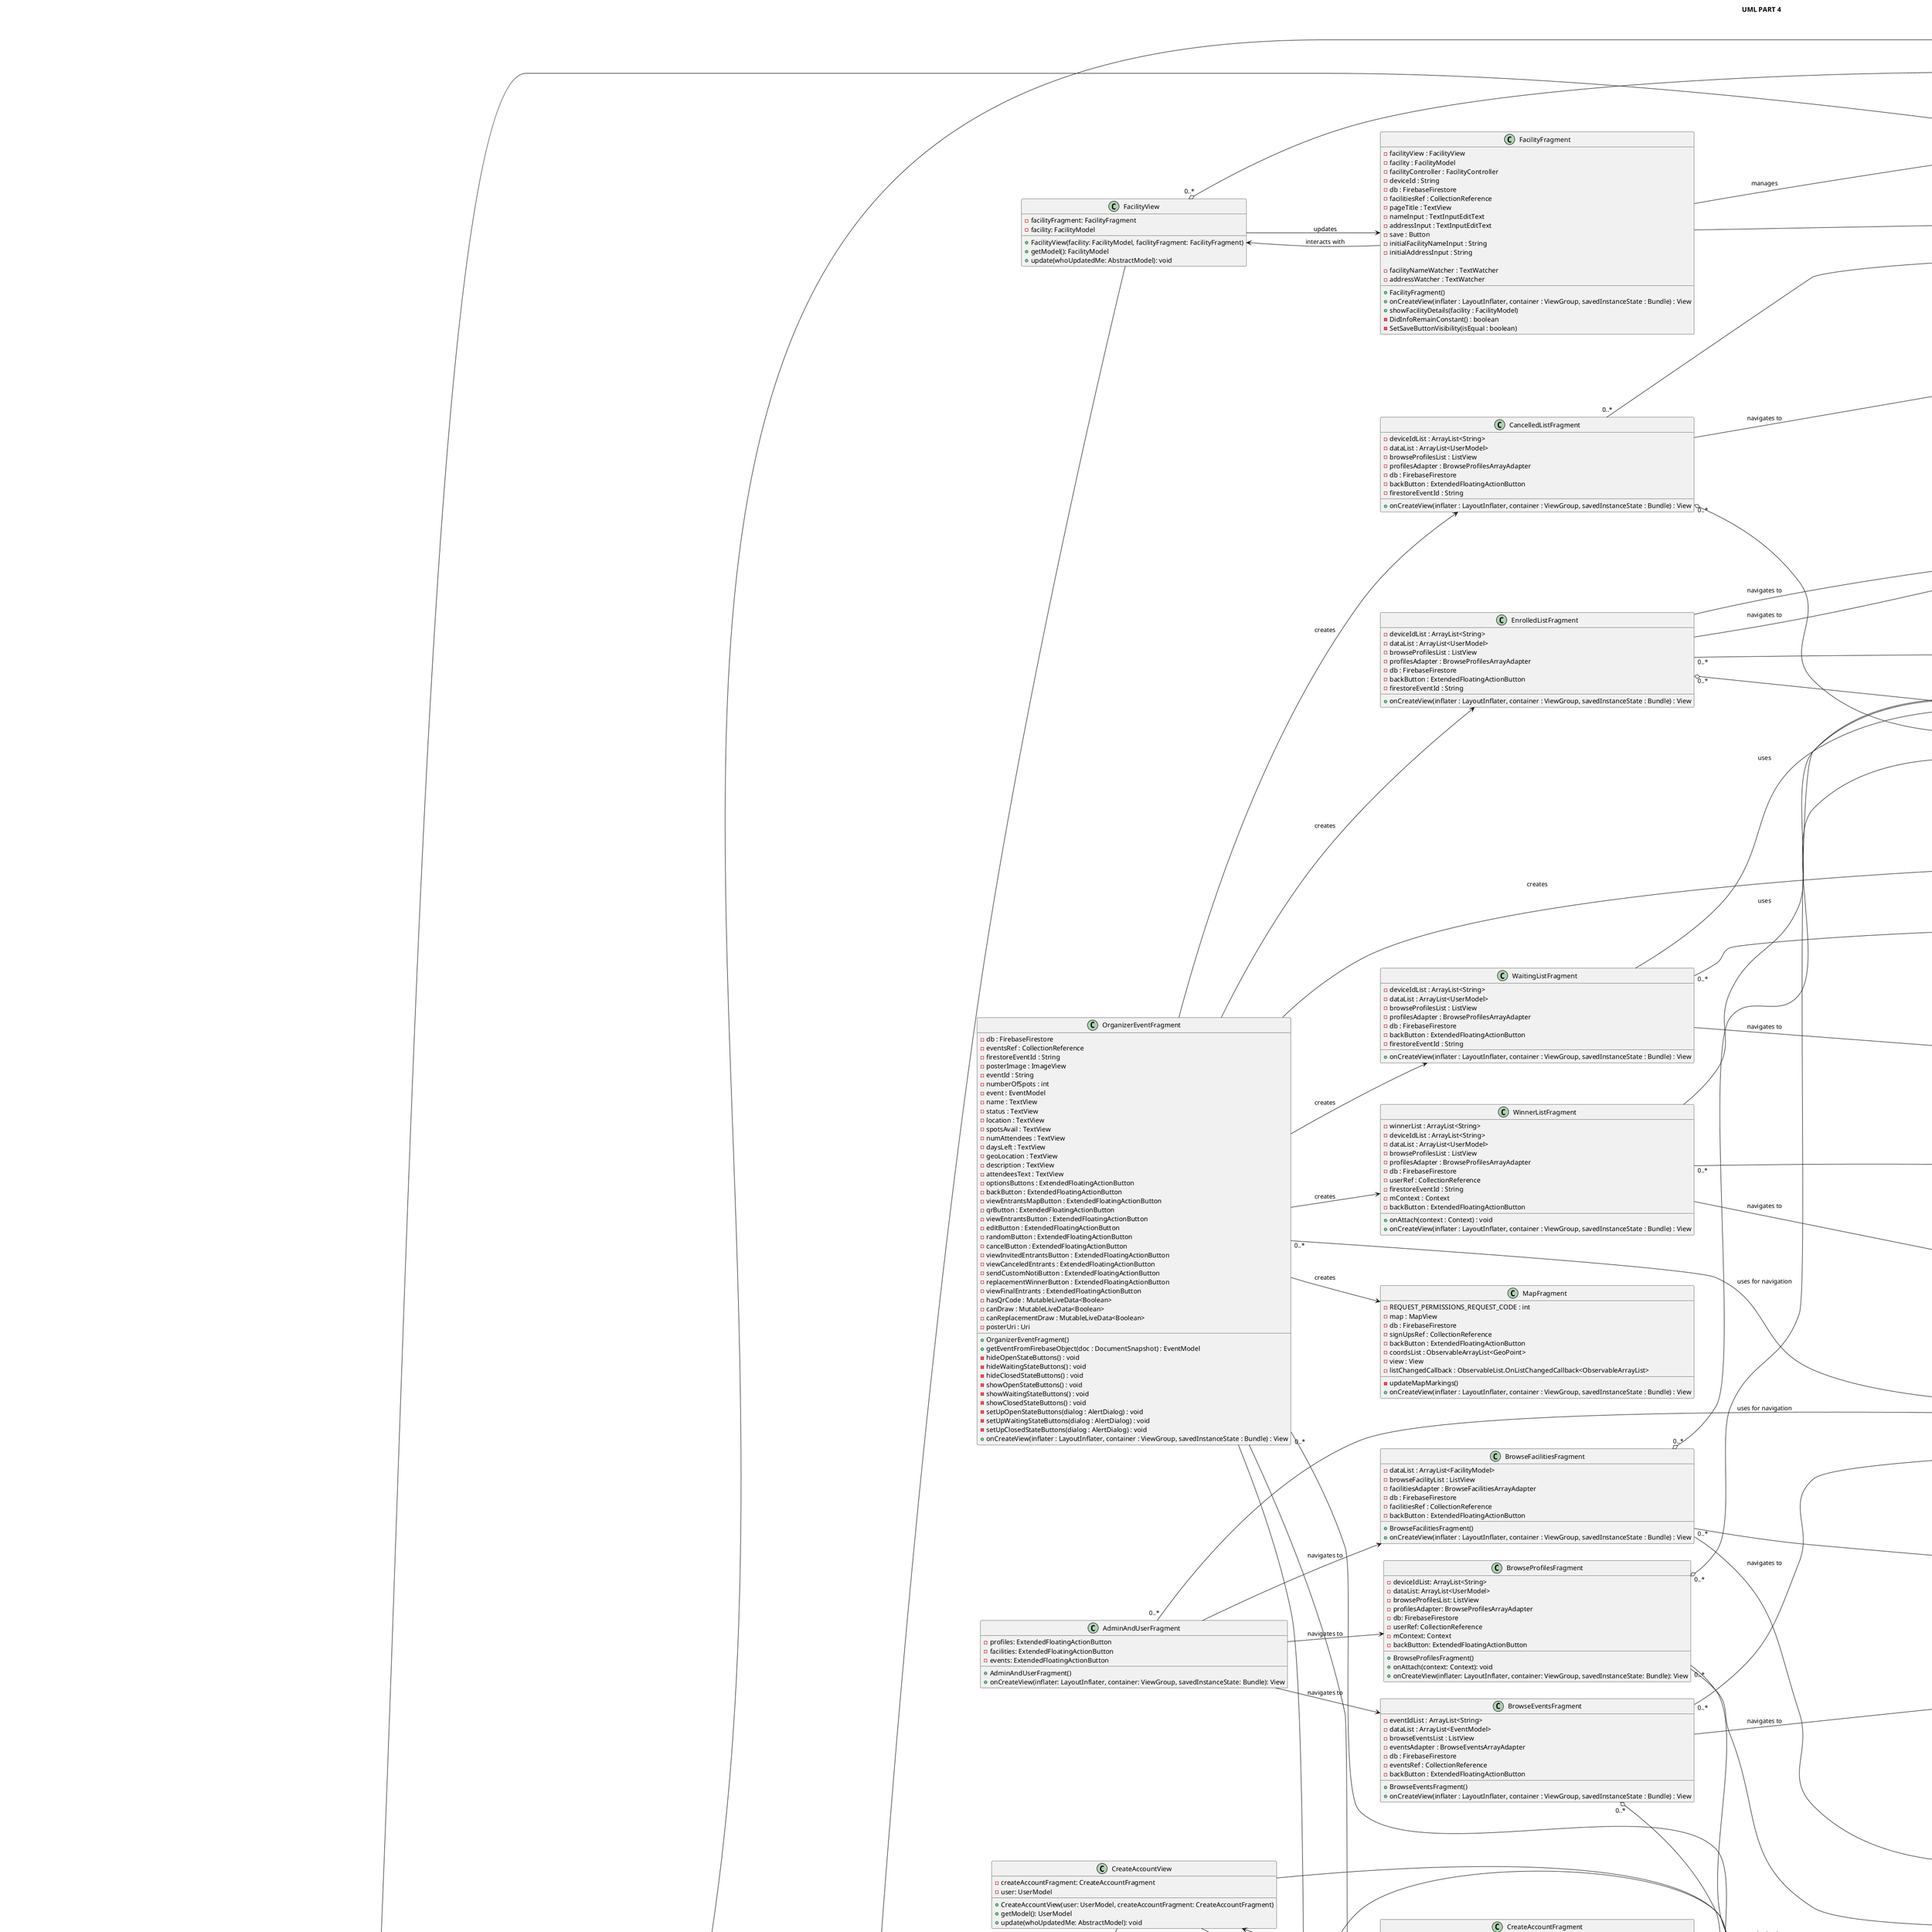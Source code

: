 @startuml lotto
allowmixing
Title UML PART 4
left to right direction

abstract class AbstractView {
    - model: AbstractModel
    + startObserving(model: AbstractModel)
    + closeView()
    + update(whoUpdatedMe: AbstractModel)
    + getModel(): AbstractModel
}
abstract class AbstractController {
    - model: AbstractModel
    + AbstractController(model: AbstractModel)
    + getModel(): AbstractModel
}
abstract class AbstractModel {
    - views: Set<AbstractView>
    + addView(view: AbstractView)
    + removeView(view: AbstractView)
    + notifyViews()
}
AbstractModel "1" o-- "0..*" AbstractView : maintains observers
AbstractController "0..*" o-- "1" AbstractModel : manages
AbstractView "0..*" o-- "1" AbstractModel : observes

class EventModel extends AbstractModel {
  - title: String
  - organizerId: String
  - description: String
  - numberOfSpots: int
  - numberOfMaxEntrants: int
  - startDate: Date
  - endDate: Date
  - posterImage: String
  - geo: boolean
  - qrCode: String
  - state: EventState
  - db: FirebaseFirestore
  - savedToFirestore: boolean
  - eventId: String

  + EventModel()
  + EventModel(db: FirebaseFirestore)
  + EventModel(title: String, description: String, numberOfSpots: int, startDate: Date, endDate: Date, geo: boolean, state: EventState, db: FirebaseFirestore)
  + EventModel(title: String, description: String, numberOfSpots: int, numberOfMaxEntrants: int, startDate: Date, endDate: Date, geo: boolean, state: EventState, db: FirebaseFirestore)
  + EventModel(title: String, description: String, numberOfSpots: int, numberOfMaxEntrants: int, startDate: Date, endDate: Date, posterImage: String, geo: boolean, qrCodeUrl: String, state: EventState, db: FirebaseFirestore)
  + getEventId(): String
  + setDb(db: FirebaseFirestore): void
  - clear(): void
  + saveEventToFirestore(onSuccess: OnSuccessListener<String>): void
  + removeEventFromFirestore(): void
  + setEventId(eventId: String): void
  + updateFirestore(field: String, value: Object): void
  + getTitle(): String
  + setTitle(title: String): void
  + getOrganizerId(): String
  + getLocation(callback: Consumer<String>): void
  + setState(state: EventState): void
  + getState(): EventState
  + setOrganizerId(organizerId: String): void
  + getDescription(): String
  + setDescription(description: String): void
  + getNumberOfSpots(): int
  + setNumberOfSpots(numberOfSpots: int): void
  + getNumberOfMaxEntrants(): int
  + setNumberOfMaxEntrants(numberOfMaxEntrants: int): void
  + getStartDate(): Date
  + setStartDate(startDate: Date): void
  + getEndDate(): Date
  + setEndDate(endDate: Date): void
  + getPosterImage(): String
  + setPosterImage(posterImage: String): void
  + getGeo(): boolean
  + setGeo(geo: boolean): void
  + getQrCode(): String
  + setQrCode(qrCode: String): void
  + getWaitingList(): ArrayList<String>
  - getCurrentNumberOfWinners(callback: Consumer<Integer>): void
  + doDraw(): void
  + doReplacementDraw(): void
  - generateQrCode(): void
}

class HomePageModel extends AbstractModel {
  - myEvents: ArrayList<EventModel>
  - db: FirebaseFirestore

  + HomePageModel()
  + fetchEventsByOrganizerId(callback: EventFetchCallback, db: FirebaseFirestore): void
  + getEventFromFirebaseObject(doc: DocumentSnapshot): EventModel
  + getMyEvents(callback: MyEventsCallback): void
}

folder "HomePageModel" as H {
  interface H.EventFetchCallback {
    + onCallback(events: List<DocumentSnapshot>): void
  }

  interface H.MyEventsCallback {
    + onEventsFetched(events: ArrayList<EventModel>): void
  }
}
HomePageModel +-- H

class FacilityModel {
  - facilityName: String
  - address: String
  - deviceId: String

  + FacilityModel(deviceId: String)
  + FacilityModel(deviceId: String, facilityName: String, address: String)
  + getFacilityName(): String
  + setFacilityName(facilityName: String): void
  + getAddress(): String
  + setAddress(address: String): void
  + getDeviceId(): String
}

class QrCodeModel {
  - bitmap: Bitmap

  + generateForEvent(data: String): Bitmap
  + generateHash(input: String): String
}

class UserModel extends AbstractModel {
  - name: String
  - email: String
  - phone: String
  - entrant: boolean
  - organizer: boolean
  - admin: boolean
  - deviceId: String
  - profileImage: String
  - db: FirebaseFirestore
  - savedToFirestore: boolean

  + UserModel()
  + UserModel(context: Context, db: FirebaseFirestore)
  + UserModel(context: Context, name: String, email: String, phone: String, db: FirebaseFirestore)
  + saveUserToFirestore(): void
  + updateFirestore(field: String, value: Object): void
  + getName(): String
  + setName(name: String): void
  + getEmail(): String
  + setEmail(email: String): void
  + getPhone(): String
  + setPhone(phone: String): void
  + setEntrant(bool: Boolean): void
  + getEntrant(): Boolean
  + setOrganizer(bool: Boolean): void
  + getOrganizer(): Boolean
  + setAdmin(bool: Boolean): void
  + getAdmin(): Boolean
  + getDeviceId(): String
  + getSavedToFirestore(): boolean
  + setSavedToFirestore(): void
  + getInitials(): String
  + getProfileImage(): String
  + setProfileImage(profileImage: String): void
}

class EventController extends AbstractController{
  + EventController(event: EventModel)
  + getModel(): EventModel
  + updateTitle(title: String): void
  + updateDescription(description: String): void
  + updateNumberOfSpots(spots: int): void
  + updateNumberOfMaxEntrants(maxEntrants: int): void
  + updateStartDate(startDate: Date): void
  + updateEndDate(endDate: Date): void
  + updateGeo(geo: boolean): void
  + updatePoster(posterUri: String): void
  + updateQrCode(qrCodeHash: String): void
  + saveEventToFirestore(onSuccess: OnSuccessListener<String>): void
}

class EventsController extends AbstractController {
  + EventsController(events: HomePageModel)
  + getModel(): HomePageModel
  + getMyEvents(events: HomePageModel.MyEventsCallback): void
  + addEvent(): void
  + editEvent(event: EventModel): void
}

class AccountUserController extends AbstractController {
  + AccountUserController(user: UserModel)
  + getModel(): UserModel
  + updateName(name: String): void
  + updateEmail(email: String): void
  + updatePhone(phone: String): void
  + updateImage(image: String): void
  + getSavedToFirebase(): boolean
  + saveToFirestore(name: String, email: String, phone: String, image: String): void
}

class FacilityController extends AbstractController {
  - db: FirebaseFirestore
  - facilitiesRef: CollectionReference

  + FacilityController(facility: FacilityModel, db: FirebaseFirestore)
  + getModel(): FacilityModel
  + updateFacilityName(name: String): void
  + updateAddress(address: String): void
  + saveToFirestore(): void
}

class EventState {
  <<enumeration>>
  + OPEN
  + WAITING
  + CLOSED
}

class FirestoreHelper {
  - instance: FirestoreHelper
  - db: FirebaseFirestore
  - eventsRef: CollectionReference
  - usersRef: CollectionReference
  - facilitiesRef: CollectionReference
  - signUpRef: CollectionReference
  - storageRef: FirebaseStorage
  - currWaitlistSize: MutableLiveData<Integer>
  - currWinnersSize: MutableLiveData<Integer>
  - currEnrolledSize: MutableLiveData<Integer>
  - currNotSelectedSize: MutableLiveData<Integer>
  - context: Context
  - waitingForWaitList: boolean
  - waitlistEventId: String
  - spinlock: boolean

  + getInstance(): FirestoreHelper
  + init(context: Context): void
  + deleteFacility(facilityId: String): void
  + getCurrWaitlistSize(): MutableLiveData<Integer>
  + getCurrWinnersSize(): MutableLiveData<Integer>
  + getCurrEnrolledSize(): MutableLiveData<Integer>
  + getCurrNotSelectedSize(): MutableLiveData<Integer>
  + deleteEventsFromFacility(facilityOwner: String): void
  + deletePosterFromEvent(posterString: String): void
  + markSignupsAsDeleted(eventId: String): void
  + getWaitlistSize(eventId: String): void
  + getWinnersSize(eventId: String): void
  + getEnrolledSize(eventId: String): void
  + getNotSelectedSize(eventId: String): void
}

class MainActivity {
  - bottomNavigationView: BottomNavigationView
  - whichMenuToShow: MutableLiveData<Integer>
  - userRef: DocumentReference
  - newEventSeen: Boolean
  - fusedLocationClient: FusedLocationProviderClient
  - locationRequest: LocationRequest
  - deviceId: String

  + getUserLocation(context: Context): void
  + onCreate(savedInstanceState: Bundle): void
  + onNavigationItemSelected(item: MenuItem): boolean
  + onRequestPermissionsResult(requestCode: int, permissions: String[], grantResults: int[]): void
  - checkAndRequestNotificationPermission(): void
  - sendNotifications(): void
  - removeMenuItems(): void
  - handleDeeplink(): void
  - createMenuByUserType(): void
}

class MyApp {
  - user: UserModel
  - instance: MyApp
  - currentActivity: WeakReference<FragmentActivity>

  + getInstance(): MyApp
  + onCreate(): void
  + getUserModel(): UserModel
  + setUserModel(user: UserModel): void
  + setCurrentActivity(activity: FragmentActivity): void
  + replaceFragment(fragment: Fragment): void
  + addFragmentToStack(fragment: Fragment): void
  + popFragment(): void
}

class NotificationHelper {
  + sendNotification(context: Context, textTitle: CharSequence, textContent: String, eventId: String): void
  + sendCancelledNotification(context: Context, textTitle: CharSequence, textContent: String): void
}

class HomeTab {
  - adapter: ViewPagerAdapter
  - viewPager: ViewPager2
  - tabLayout: TabLayout

  + onCreateView(inflater: LayoutInflater, container: ViewGroup, savedInstanceState: Bundle): View
  + onDestroyView(): void
}

class LocationManagerSingleton {
  - instance: LocationManagerSingleton
  - context: Context
  - locationTrackingEnabled: boolean
  - geoPoint: GeoPoint

  + getInstance(): LocationManagerSingleton
  + init(context: Context): void
  + setLocationTrackingEnabled(enabled: boolean): void
  + isLocationTrackingEnabled(): boolean
  + getContext(): Context
  + getGeoPoint(): GeoPoint
  + setGeoPoint(geoPoint: GeoPoint): void
}

class ViewPagerAdapter {
  + ViewPagerAdapter(fragmentActivity: HomeTab)
  + createFragment(position: int): Fragment
  + getItemCount(): int
  + getItemId(position: int): long
  + containsItem(itemId: long): boolean
}

class FirebaseStorageHelper {
  // Methods
  + uploadProfileImageToFirebaseStorage(imageUri: Uri, fileName: String, currentImageUriString: AtomicReference<String>, imageAbleToBeDeleted: MutableLiveData<Boolean>): void
  + uploadPosterImageToFirebaseStorage(imageUri: Uri, fileName: String, currentImageUriString: AtomicReference<String>, imageAbleToBeDeleted: MutableLiveData<Boolean>): void
}

class CreateAccountView extends AbstractView {
  - createAccountFragment: CreateAccountFragment
  - user: UserModel

  + CreateAccountView(user: UserModel, createAccountFragment: CreateAccountFragment)
  + getModel(): UserModel
  + update(whoUpdatedMe: AbstractModel): void
}

class EventView extends AbstractView {
  - eventFragment: EventFragment

  + EventView(event: EventModel, fragment: EventFragment)
  + getModel(): EventModel
  + update(whoUpdatedMe: AbstractModel): void
}

class AccountView extends AbstractView {
  - accountFragment: AccountFragment
  - user: UserModel

  + AccountView(user: UserModel, accountFragment: AccountFragment)
  + getModel(): UserModel
  + update(whoUpdatedMe: AbstractModel): void
}

class FacilityView extends AbstractView {
  - facilityFragment: FacilityFragment
  - facility: FacilityModel

  + FacilityView(facility: FacilityModel, facilityFragment: FacilityFragment)
  + getModel(): FacilityModel
  + update(whoUpdatedMe: AbstractModel): void
}

class BrowseEventsArrayAdapter {
  - posterUri: Uri
  - lifecycleOwner: LifecycleOwner

  + BrowseEventsArrayAdapter(context: Context, events: ArrayList<EventModel>, lifecycleOwner: LifecycleOwner)
  + getView(position: int, convertView: View, parent: ViewGroup): View
}

class BrowseProfilesArrayAdapter {
  - profileUri: Uri

  + BrowseProfilesArrayAdapter(context: Context, users: ArrayList<UserModel>)
  + getView(position: int, convertView: View, parent: ViewGroup): View
}

class BrowseFacilitiesArrayAdapter {
  + BrowseFacilitiesArrayAdapter(context: Context, facilities: ArrayList<FacilityModel>)
  + getView(position: int, convertView: View, parent: ViewGroup): View
}

class AdminAndUserFragment {
  - profiles: ExtendedFloatingActionButton
  - facilities: ExtendedFloatingActionButton
  - events: ExtendedFloatingActionButton

  + AdminAndUserFragment()
  + onCreateView(inflater: LayoutInflater, container: ViewGroup, savedInstanceState: Bundle): View
}

class AdminProfileFragment {
  - db: FirebaseFirestore
  - usersRef: CollectionReference
  - imagePlaceholder: TextView
  - linearLayout: LinearLayout
  - profileImage: ImageView
  - profileUri: Uri
  - nameText: String
  - imageAbleToBeDeleted: MutableLiveData<Boolean>
  - name: TextView
  - email: TextView
  - phone: TextView
  - roles: TextView
  - removeImage: Button
  - removeUser: Button
  - backButton: ExtendedFloatingActionButton

  + AdminProfileFragment()
  + onCreateView(inflater: LayoutInflater, container: ViewGroup, savedInstanceState: Bundle): View
}

class AdminEventFragment {
  - db : FirebaseFirestore
  - eventsRef : CollectionReference
  - firestoreEventId : String
  - posterImage : ImageView
  - name : TextView
  - status : TextView
  - location : TextView
  - spotsAvail : TextView
  - numAttendees : TextView
  - dates : TextView
  - geoLocation : TextView
  - description : TextView
  - deleteImageButton : Button
  - deleteQRButton : Button
  - deleteEventButton : Button
  - backButton : ExtendedFloatingActionButton
  - posterUri : Uri
  - imageAbleToBeDeleted : MutableLiveData<Boolean>
  - qrCodeAbleToBeDeleted : MutableLiveData<Boolean>

  + AdminEventFragment()
  + onCreateView(inflater : LayoutInflater, container : ViewGroup, savedInstanceState : Bundle) : View
}

class AdminFacilityFragment {
  - db : FirebaseFirestore
  - facilitiesRef : CollectionReference
  - eventsRef : CollectionReference
  - userDeviceId : String

  + AdminFacilityFragment()
  + onCreateView(inflater : LayoutInflater, container : ViewGroup, savedInstanceState : Bundle) : View
}

class BrowseEventsFragment {
  - eventIdList : ArrayList<String>
  - dataList : ArrayList<EventModel>
  - browseEventsList : ListView
  - eventsAdapter : BrowseEventsArrayAdapter
  - db : FirebaseFirestore
  - eventsRef : CollectionReference
  - backButton : ExtendedFloatingActionButton

  + BrowseEventsFragment()
  + onCreateView(inflater : LayoutInflater, container : ViewGroup, savedInstanceState : Bundle) : View
}

class BrowseProfilesFragment {
  - deviceIdList: ArrayList<String>
  - dataList: ArrayList<UserModel>
  - browseProfilesList: ListView
  - profilesAdapter: BrowseProfilesArrayAdapter
  - db: FirebaseFirestore
  - userRef: CollectionReference
  - mContext: Context
  - backButton: ExtendedFloatingActionButton

  + BrowseProfilesFragment()
  + onAttach(context: Context): void
  + onCreateView(inflater: LayoutInflater, container: ViewGroup, savedInstanceState: Bundle): View
}

class BrowseFacilitiesFragment {
  - dataList : ArrayList<FacilityModel>
  - browseFacilityList : ListView
  - facilitiesAdapter : BrowseFacilitiesArrayAdapter
  - db : FirebaseFirestore
  - facilitiesRef : CollectionReference
  - backButton : ExtendedFloatingActionButton

  + BrowseFacilitiesFragment()
  + onCreateView(inflater : LayoutInflater, container : ViewGroup, savedInstanceState : Bundle) : View
}

class CancelledListFragment {
  - deviceIdList : ArrayList<String>
  - dataList : ArrayList<UserModel>
  - browseProfilesList : ListView
  - profilesAdapter : BrowseProfilesArrayAdapter
  - db : FirebaseFirestore
  - backButton : ExtendedFloatingActionButton
  - firestoreEventId : String

  + onCreateView(inflater : LayoutInflater, container : ViewGroup, savedInstanceState : Bundle) : View
}

class CancelledListProfileFragment {
  - db : FirebaseFirestore
  - usersRef : CollectionReference
  - imagePlaceholder : TextView
  - linearLayout : LinearLayout
  - profileImage : ImageView
  - profileUri : Uri
  - nameText : String
  - name : TextView
  - email : TextView
  - phone : TextView
  - roles : TextView
  - backButton : ExtendedFloatingActionButton
  - userDeviceId : String
  - firestoreEventId : String

  + CancelledListProfileFragment()
  + onCreateView(inflater : LayoutInflater, container : ViewGroup, savedInstanceState : Bundle) : View
}

class EnrolledListFragment {
  - deviceIdList : ArrayList<String>
  - dataList : ArrayList<UserModel>
  - browseProfilesList : ListView
  - profilesAdapter : BrowseProfilesArrayAdapter
  - db : FirebaseFirestore
  - backButton : ExtendedFloatingActionButton
  - firestoreEventId : String

  + onCreateView(inflater : LayoutInflater, container : ViewGroup, savedInstanceState : Bundle) : View
}

class EnrolledListProfileFragment {
  - db : FirebaseFirestore
  - usersRef : CollectionReference
  - imagePlaceholder : TextView
  - linearLayout : LinearLayout
  - profileImage : ImageView
  - profileUri : Uri
  - nameText : String
  - name : TextView
  - email : TextView
  - phone : TextView
  - roles : TextView
  - backButton : ExtendedFloatingActionButton
  - userDeviceId : String
  - firestoreEventId : String

  + EnrolledListProfileFragment()
  + onCreateView(inflater : LayoutInflater, container : ViewGroup, savedInstanceState : Bundle) : View
}

class EventFragment {
  - eventController : EventController
  - event : EventModel
  - mContext : Context
  - titleInputLayout : TextInputLayout
  - descriptionInputLayout : TextInputLayout
  - lotteryStartDateFieldLayout : TextInputLayout
  - lotteryEndDateFieldLayout : TextInputLayout
  - spotsInputLayout : TextInputLayout
  - maxEntrantsInputLayout : TextInputLayout
  - titleEditText : TextInputEditText
  - descriptionEditText : TextInputEditText
  - lotteryStartDateFieldText : TextInputEditText
  - lotteryEndDateFieldText : TextInputEditText
  - spotsEditText : TextInputEditText
  - maxEntrantsEditText : TextInputEditText
  - initialTitle : String
  - initialDescription : String
  - initialStartDate : String
  - initialEndDate : String
  - initialAttendees : String
  - initialMaxEntrants : String
  - geoCheck : CheckBox
  - cancelButton : ExtendedFloatingActionButton
  - saveButton : ExtendedFloatingActionButton
  - startDate : AtomicReference<Date>
  - endDate : AtomicReference<Date>
  - isAddingFirstTime : boolean
  - posterImage : ImageView
  - defaultImage : ImageView
  - currentImageUri : Uri
  - currentImageUriString : AtomicReference<String>
  - posterLoadedInFirestore : MutableLiveData<Boolean>
  - saveButtonShow : MutableLiveData<Boolean>
  - PICK_IMAGE_REQUEST : static final int = 1
  - hasSetImage : boolean

  + EventFragment()
  + EventFragment(event : EventModel)
  + showEventDetails(event : EventModel) : void
  + setInitialValues() : void
  + onAttach(context : Context) : void
  + onCreateView(inflater : LayoutInflater, container : ViewGroup, savedInstanceState : Bundle) : View
  + onActivityResult(requestCode : int, resultCode : int, data : Intent) : void
  - getPosterFromFirebase() : void
  - showDatePickerDialog(dateToPick : EditText, dateReference : AtomicReference<Date>, startdate : Date) : void
  - timePicker(dateToPick : EditText, dateReference : AtomicReference<Date>, year : int, month : int, day : int) : void
  - DidInfoRemainConstant() : boolean
  - SetSaveButtonVisibility(isEqual : boolean) : void
}

class HomeFragment {
  - eventsController : EventsController
  - addButton : ExtendedFloatingActionButton
  - eventAdapter : BrowseEventsArrayAdapter
  - events : HomePageModel

  + HomeFragment()
  + onCreateView(inflater : LayoutInflater, container : ViewGroup, savedInstanceState : Bundle) : View
}

class JoinedEventsFragment {
  - eventAdapter : BrowseEventsArrayAdapter

  + JoinedEventsFragment()
  + onCreateView(inflater : LayoutInflater, container : ViewGroup, savedInstanceState : Bundle) : View
}

class JoinEventFragment {
  - db : FirebaseFirestore
  - eventsRef : CollectionReference
  - firestoreEventId : String
  - posterImage : ImageView
  - name : TextView
  - status : TextView
  - location : TextView
  - spotsAvail : TextView
  - numAttendees : TextView
  - dates : TextView
  - geoLocation : TextView
  - description : TextView
  - joinButton : Button
  - unjoinButton : Button
  - backButton : ExtendedFloatingActionButton
  - posterUri : Uri
  - imageAbleToBeDeleted : MutableLiveData<Boolean>
  - qrCodeAbleToBeDeleted : MutableLiveData<Boolean>
  - startDate : Date
  - endDate : Date
  - curNum : int
  - geoRequired : boolean
  - deviceId : String
  - isWinnerMode : boolean

  + JoinEventFragment()
  + onCreateView(inflater : LayoutInflater, container : ViewGroup, savedInstanceState : Bundle) : View
}

class CustomNotificationFragment {
    - Spinner statusDropdown
    - EditText titleInput
    - EditText descriptionInput
    - FirebaseFirestore db
    --
    + CustomNotificationFragment()
    + onCreateView(LayoutInflater inflater, ViewGroup container, Bundle savedInstanceState) : View
    - getCollectionForStatus(String status, String title, String message, String eventId)
    - sendNotificationsToCollection(String collectionName, String title, String message, String eventId)
}

class OrganizerEventFragment {
  - db : FirebaseFirestore
  - eventsRef : CollectionReference
  - firestoreEventId : String
  - posterImage : ImageView
  - eventId : String
  - numberOfSpots : int
  - event : EventModel
  - name : TextView
  - status : TextView
  - location : TextView
  - spotsAvail : TextView
  - numAttendees : TextView
  - daysLeft : TextView
  - geoLocation : TextView
  - description : TextView
  - attendeesText : TextView
  - optionsButtons : ExtendedFloatingActionButton
  - backButton : ExtendedFloatingActionButton
  - viewEntrantsMapButton : ExtendedFloatingActionButton
  - qrButton : ExtendedFloatingActionButton
  - viewEntrantsButton : ExtendedFloatingActionButton
  - editButton : ExtendedFloatingActionButton
  - randomButton : ExtendedFloatingActionButton
  - cancelButton : ExtendedFloatingActionButton
  - viewInvitedEntrantsButton : ExtendedFloatingActionButton
  - viewCanceledEntrants : ExtendedFloatingActionButton
  - sendCustomNotiButton : ExtendedFloatingActionButton
  - replacementWinnerButton : ExtendedFloatingActionButton
  - viewFinalEntrants : ExtendedFloatingActionButton
  - hasQrCode : MutableLiveData<Boolean>
  - canDraw : MutableLiveData<Boolean>
  - canReplacementDraw : MutableLiveData<Boolean>
  - posterUri : Uri

  + OrganizerEventFragment()
  + getEventFromFirebaseObject(doc : DocumentSnapshot) : EventModel
  - hideOpenStateButtons() : void
  - hideWaitingStateButtons() : void
  - hideClosedStateButtons() : void
  - showOpenStateButtons() : void
  - showWaitingStateButtons() : void
  - showClosedStateButtons() : void
  - setUpOpenStateButtons(dialog : AlertDialog) : void
  - setUpWaitingStateButtons(dialog : AlertDialog) : void
  - setUpClosedStateButtons(dialog : AlertDialog) : void
  + onCreateView(inflater : LayoutInflater, container : ViewGroup, savedInstanceState : Bundle) : View
}

class WaitingListFragment {
  - deviceIdList : ArrayList<String>
  - dataList : ArrayList<UserModel>
  - browseProfilesList : ListView
  - profilesAdapter : BrowseProfilesArrayAdapter
  - db : FirebaseFirestore
  - backButton : ExtendedFloatingActionButton
  - firestoreEventId : String

  + onCreateView(inflater : LayoutInflater, container : ViewGroup, savedInstanceState : Bundle) : View
}

class WaitingListProfileFragment {
  - db : FirebaseFirestore
  - usersRef : CollectionReference
  - imagePlaceholder : TextView
  - linearLayout : LinearLayout
  - profileImage : ImageView
  - profileUri : Uri
  - nameText : String
  - name : TextView
  - email : TextView
  - phone : TextView
  - roles : TextView
  - removeUser : Button
  - backButton : ExtendedFloatingActionButton
  - userDeviceId : String
  - firestoreEventId : String

  + WaitingListProfileFragment()
  + onCreateView(inflater : LayoutInflater, container : ViewGroup, savedInstanceState : Bundle) : View
}

class WinnerListFragment {
  - winnerList : ArrayList<String>
  - deviceIdList : ArrayList<String>
  - dataList : ArrayList<UserModel>
  - browseProfilesList : ListView
  - profilesAdapter : BrowseProfilesArrayAdapter
  - db : FirebaseFirestore
  - userRef : CollectionReference
  - firestoreEventId : String
  - mContext : Context
  - backButton : ExtendedFloatingActionButton

  + onAttach(context : Context) : void
  + onCreateView(inflater : LayoutInflater, container : ViewGroup, savedInstanceState : Bundle) : View
}

class WinnerListProfileFragment {
  - db : FirebaseFirestore
  - winnersRef : CollectionReference
  - imagePlaceholder : TextView
  - linearLayout : LinearLayout
  - profileImage : ImageView
  - profileUri : Uri
  - nameText : String
  - name : TextView
  - email : TextView
  - phone : TextView
  - roles : TextView
  - removeUser : Button
  - backButton : ExtendedFloatingActionButton

  + WinnerListProfileFragment()
  + onCreateView(inflater : LayoutInflater, container : ViewGroup, savedInstanceState : Bundle) : View
}

class AccountFragment {
  - accountView : AccountView
  - userController : AccountUserController
  - db : FirebaseFirestore
  - user : UserModel
  - nameInputLayout : TextInputLayout
  - emailInputLayout : TextInputLayout
  - phoneInputLayout : TextInputLayout
  - nameEditText : TextInputEditText
  - emailEditText : TextInputEditText
  - phoneEditText : TextInputEditText
  - saveButton : ExtendedFloatingActionButton
  - deleteImageButton : ExtendedFloatingActionButton
  - initialNameInput : String
  - initialEmailInput : String
  - initialPhoneInput : String
  - imagePlaceholder : TextView
  - PICK_IMAGE_REQUEST : int {static}
  - linearLayout : LinearLayout
  - hasSetImage : boolean
  - profileImage : ImageView
  - currentImageUri : Uri
  - currentImageUriString : AtomicReference<String>
  - imageAbleToBeDeleted : MutableLiveData<Boolean>
  - mContext : Context

  + AccountFragment()
  + onAttach(context : Context)
  + onCreateView(inflater : LayoutInflater, container : ViewGroup, savedInstanceState : Bundle) : View
  - checkUserInFirestore()
  + showUserDetails(user : UserModel)
  - DidInfoRemainConstant() : boolean
  + SetSaveButtonVisibility(isEqual : boolean)
  + onActivityResult(requestCode : int, resultCode : int, data : Intent)
}

class CameraFragment {
  - TAG : String {static final}
  - REQUEST_CODE_PERMISSIONS : int {static final}
  - REQUIRED_PERMISSIONS : String[] {static final}

  - previewView : PreviewView

  + CameraFragment()
  + onCreateView(inflater : LayoutInflater, container : ViewGroup, savedInstanceState : Bundle) : View
  - allPermissionsGranted() : boolean
  + onRequestPermissionsResult(requestCode : int, permissions : String[], grantResults : int[])
  - startCamera()
}

class CreateAccountFragment {
  - PICK_IMAGE_REQUEST : int {static final}

  - accountView : CreateAccountView
  - userController : AccountUserController
  - db : FirebaseFirestore
  - user : UserModel
  - nameInputLayout : TextInputLayout
  - emailInputLayout : TextInputLayout
  - phoneInputLayout : TextInputLayout
  - nameEditText : TextInputEditText
  - emailEditText : TextInputEditText
  - phoneEditText : TextInputEditText
  - saveButton : ExtendedFloatingActionButton
  - deleteImageButton : ExtendedFloatingActionButton
  - initialNameInput : String
  - initialEmailInput : String
  - initialPhoneInput : String
  - imagePlaceholder : TextView
  - linearLayout : LinearLayout
  - profileImage : ImageView
  - currentImageUri : Uri
  - currentImageUriString : AtomicReference<String>
  - imageAbleToBeDeleted : MutableLiveData<Boolean>
  - hasSetImage : boolean
  - mContext : Context

  + CreateAccountFragment()
  + onAttach(context : Context)
  + onCreateView(inflater : LayoutInflater, container : ViewGroup, savedInstanceState : Bundle) : View
  - checkUserInFirestore()
  + showUserDetails(user : UserModel)
  - DidInfoRemainConstant() : boolean
  - SetSaveButtonVisibility(isEqual : boolean)
  - nameWatcher : TextWatcher
  - emailWatcher : TextWatcher
  - phoneWatcher : TextWatcher
  + onActivityResult(requestCode : int, resultCode : int, data : Intent)
}

class FacilityFragment {
  - facilityView : FacilityView
  - facility : FacilityModel
  - facilityController : FacilityController
  - deviceId : String
  - db : FirebaseFirestore
  - facilitiesRef : CollectionReference
  - pageTitle : TextView
  - nameInput : TextInputEditText
  - addressInput : TextInputEditText
  - save : Button
  - initialFacilityNameInput : String
  - initialAddressInput : String

  + FacilityFragment()
  + onCreateView(inflater : LayoutInflater, container : ViewGroup, savedInstanceState : Bundle) : View
  + showFacilityDetails(facility : FacilityModel)
  - DidInfoRemainConstant() : boolean
  - SetSaveButtonVisibility(isEqual : boolean)
  - facilityNameWatcher : TextWatcher
  - addressWatcher : TextWatcher
}

class MapFragment {
  - REQUEST_PERMISSIONS_REQUEST_CODE : int
  - map : MapView
  - db : FirebaseFirestore
  - signUpsRef : CollectionReference
  - backButton : ExtendedFloatingActionButton
  - coordsList : ObservableArrayList<GeoPoint>
  - view : View
  - listChangedCallback : ObservableList.OnListChangedCallback<ObservableArrayList>

  - updateMapMarkings()
  + onCreateView(inflater : LayoutInflater, container : ViewGroup, savedInstanceState : Bundle) : View
}

class QrFragment {
  + newInstance(bitmap : Bitmap) : QrFragment
  + onCreateView(inflater : LayoutInflater, container : ViewGroup, savedInstanceState : Bundle) : View
}

EventModel "1" o-- "1" QrCodeModel
EventFragment --> QrCodeModel : uses
OrganizerEventFragment --> QrCodeModel : uses
HomePageModel o-- EventModel
FacilityModel --> UserModel : "1 managed by 1"cl
EventController "0..*" o-- "1" EventModel
EventsController "0..*" o-- "1" HomePageModel
AccountUserController "0..*" o-- "1" UserModel
FacilityController "0..*" o-- "1" FacilityModel
EventModel "0..*" o-- "1" EventState
MainActivity "1" --> "1" LocationManagerSingleton : uses
MainActivity --> NotificationHelper : uses
MainActivity --> MyApp : uses
HomeTab --> ViewPagerAdapter : uses
ViewPagerAdapter --> HomeFragment : creates
ViewPagerAdapter --> JoinedEventsFragment : creates
FirebaseStorageHelper --> FirestoreHelper : uses
NotificationHelper --> MainActivity : sends
MyApp --> UserModel : manages
CreateAccountView --> UserModel : observes
CreateAccountView --> CreateAccountFragment : updates
EventView "0..*" o-o "1" EventModel
EventView --> EventFragment : updates
AccountView "0..*" o-o "1" UserModel
AccountView --> AccountFragment : updates
FacilityView "0..*" o-o "1" FacilityModel
FacilityView --> FacilityFragment : updates
BrowseEventsArrayAdapter --> EventModel : maps
BrowseProfilesArrayAdapter --> UserModel : maps
BrowseFacilitiesArrayAdapter --> FacilityModel : maps
AdminAndUserFragment --> BrowseProfilesFragment : navigates to
AdminAndUserFragment --> BrowseFacilitiesFragment : navigates to
AdminAndUserFragment --> BrowseEventsFragment : navigates to
BrowseEventsFragment --> AdminEventFragment : navigates to
BrowseFacilitiesFragment --> AdminFacilityFragment : navigates to
BrowseProfilesFragment --> AdminProfileFragment : navigates to
CancelledListFragment --> CancelledListProfileFragment : navigates to
EnrolledListFragment --> EnrolledListProfileFragment : navigates to
BrowseEventsFragment "0..*" o-- "1" BrowseEventsArrayAdapter
BrowseFacilitiesFragment "0..*" o-- "1" BrowseFacilitiesArrayAdapter
BrowseProfilesFragment "0..*" o-- "1" BrowseProfilesArrayAdapter
CancelledListFragment "0..*" o-- "1" BrowseProfilesArrayAdapter
EnrolledListFragment "0..*" o-- "1" BrowseProfilesArrayAdapter
EnrolledListFragment --> EnrolledListProfileFragment : navigates to
EventFragment "0..*" o-- "1" EventModel
HomeFragment "1" o-- "1" EventsController
HomeFragment "0..*" o-- "1" BrowseEventsArrayAdapter
JoinedEventsFragment "0..*" o-- "1" BrowseEventsArrayAdapter
JoinEventFragment --> EventModel : displays
JoinEventFragment <-- MainActivity : creates
JoinEventFragment <-- JoinedEventsFragment : creates
OrganizerEventFragment --> EventModel : interacts with
WaitingListFragment --> BrowseProfilesArrayAdapter : uses
WaitingListFragment --> WaitingListProfileFragment : navigates to
WinnerListFragment --> BrowseProfilesArrayAdapter : uses
WinnerListFragment --> WinnerListProfileFragment : navigates to
AccountFragment --> AccountView : interacts with
AccountFragment --> AccountUserController : manages
AccountFragment --> UserModel : updates
CreateAccountFragment --> CreateAccountView : interacts with
CreateAccountFragment --> AccountUserController : manages
CreateAccountFragment --> UserModel : creates
FacilityFragment --> FacilityView : interacts with
FacilityFragment --> FacilityModel : manages
FacilityFragment --> FacilityController : manages
BrowseProfilesFragment "0..*" --> "1" MyApp : uses for navigation
BrowseEventsFragment "0..*" --> "1" MyApp : uses for navigation
BrowseFacilitiesFragment "0..*" --> "1" MyApp : uses for navigation
EventFragment "0..*" --> "1" MyApp : uses for navigation
OrganizerEventFragment "0..*" --> "1" MyApp : uses for navigation
MainActivity "0..*" --> "1" MyApp : uses for navigation
QrFragment "0..*" --> "1" MyApp : uses for navigation
AdminAndUserFragment "0..*" --> "1" MyApp : uses for navigation
AdminEventFragment "0..*" --> "1" MyApp : uses for navigation
AdminProfileFragment "0..*" --> "1" MyApp : uses for navigation
AdminFacilityFragment "0..*" --> "1" MyApp : uses for navigation
AdminEventFragment "0..*" --> "1" MyApp : uses for navigation
CustomNotificationFragment "0..*" --> "1" MyApp : uses for navigation
WinnerListFragment "0..*" --> "1" MyApp : uses for navigation
WinnerListProfileFragment "0..*" --> "1" MyApp : uses for navigation
WaitingListFragment "0..*" --> "1" MyApp : uses for navigation
WaitingListProfileFragment "0..*" --> "1" MyApp : uses for navigation
CancelledListFragment "0..*" --> "1" MyApp : uses for navigation
CancelledListProfileFragment "0..*" --> "1" MyApp : uses for navigation
EnrolledListFragment "0..*" --> "1" MyApp : uses for navigation
EnrolledListProfileFragment "0..*" --> "1" MyApp : uses for navigation
CustomNotificationFragment "0..*" --> "1" MyApp : uses for navigation

EventFragment "0..*" --> "1" FirebaseStorageHelper : uses to upload image
AccountFragment "0..*" --> "1" FirebaseStorageHelper : uses to upload image
CreateAccountFragment "0..*" --> "1" FirebaseStorageHelper : uses to upload image
JoinEventFragment "0..*" --> "1" FirestoreHelper : uses to update firestore
MainActivity "1" --> "1" FirestoreHelper : initializes
BrowseEventsArrayAdapter "0..*" --> "1" FirestoreHelper : uses to update firestore
AdminEventFragment "0..*" --> "1" FirestoreHelper : uses to update firestore
AdminFacilityFragment "0..*" --> "1" FirestoreHelper : uses to update firestore
AdminProfileFragment "0..*" --> "1" FirestoreHelper : uses to update firestore
OrganizerEventFragment "0..*" --> "1" FirestoreHelper : uses to update firestore

JoinEventFragment "0..*" --> "1" LocationManagerSingleton : uses

OrganizerEventFragment --> WinnerListFragment : creates
OrganizerEventFragment --> CancelledListFragment : creates
OrganizerEventFragment --> WaitingListFragment : creates
OrganizerEventFragment --> EnrolledListFragment : creates
OrganizerEventFragment --> CustomNotificationFragment : creates
OrganizerEventFragment --> MapFragment : creates

@enduml